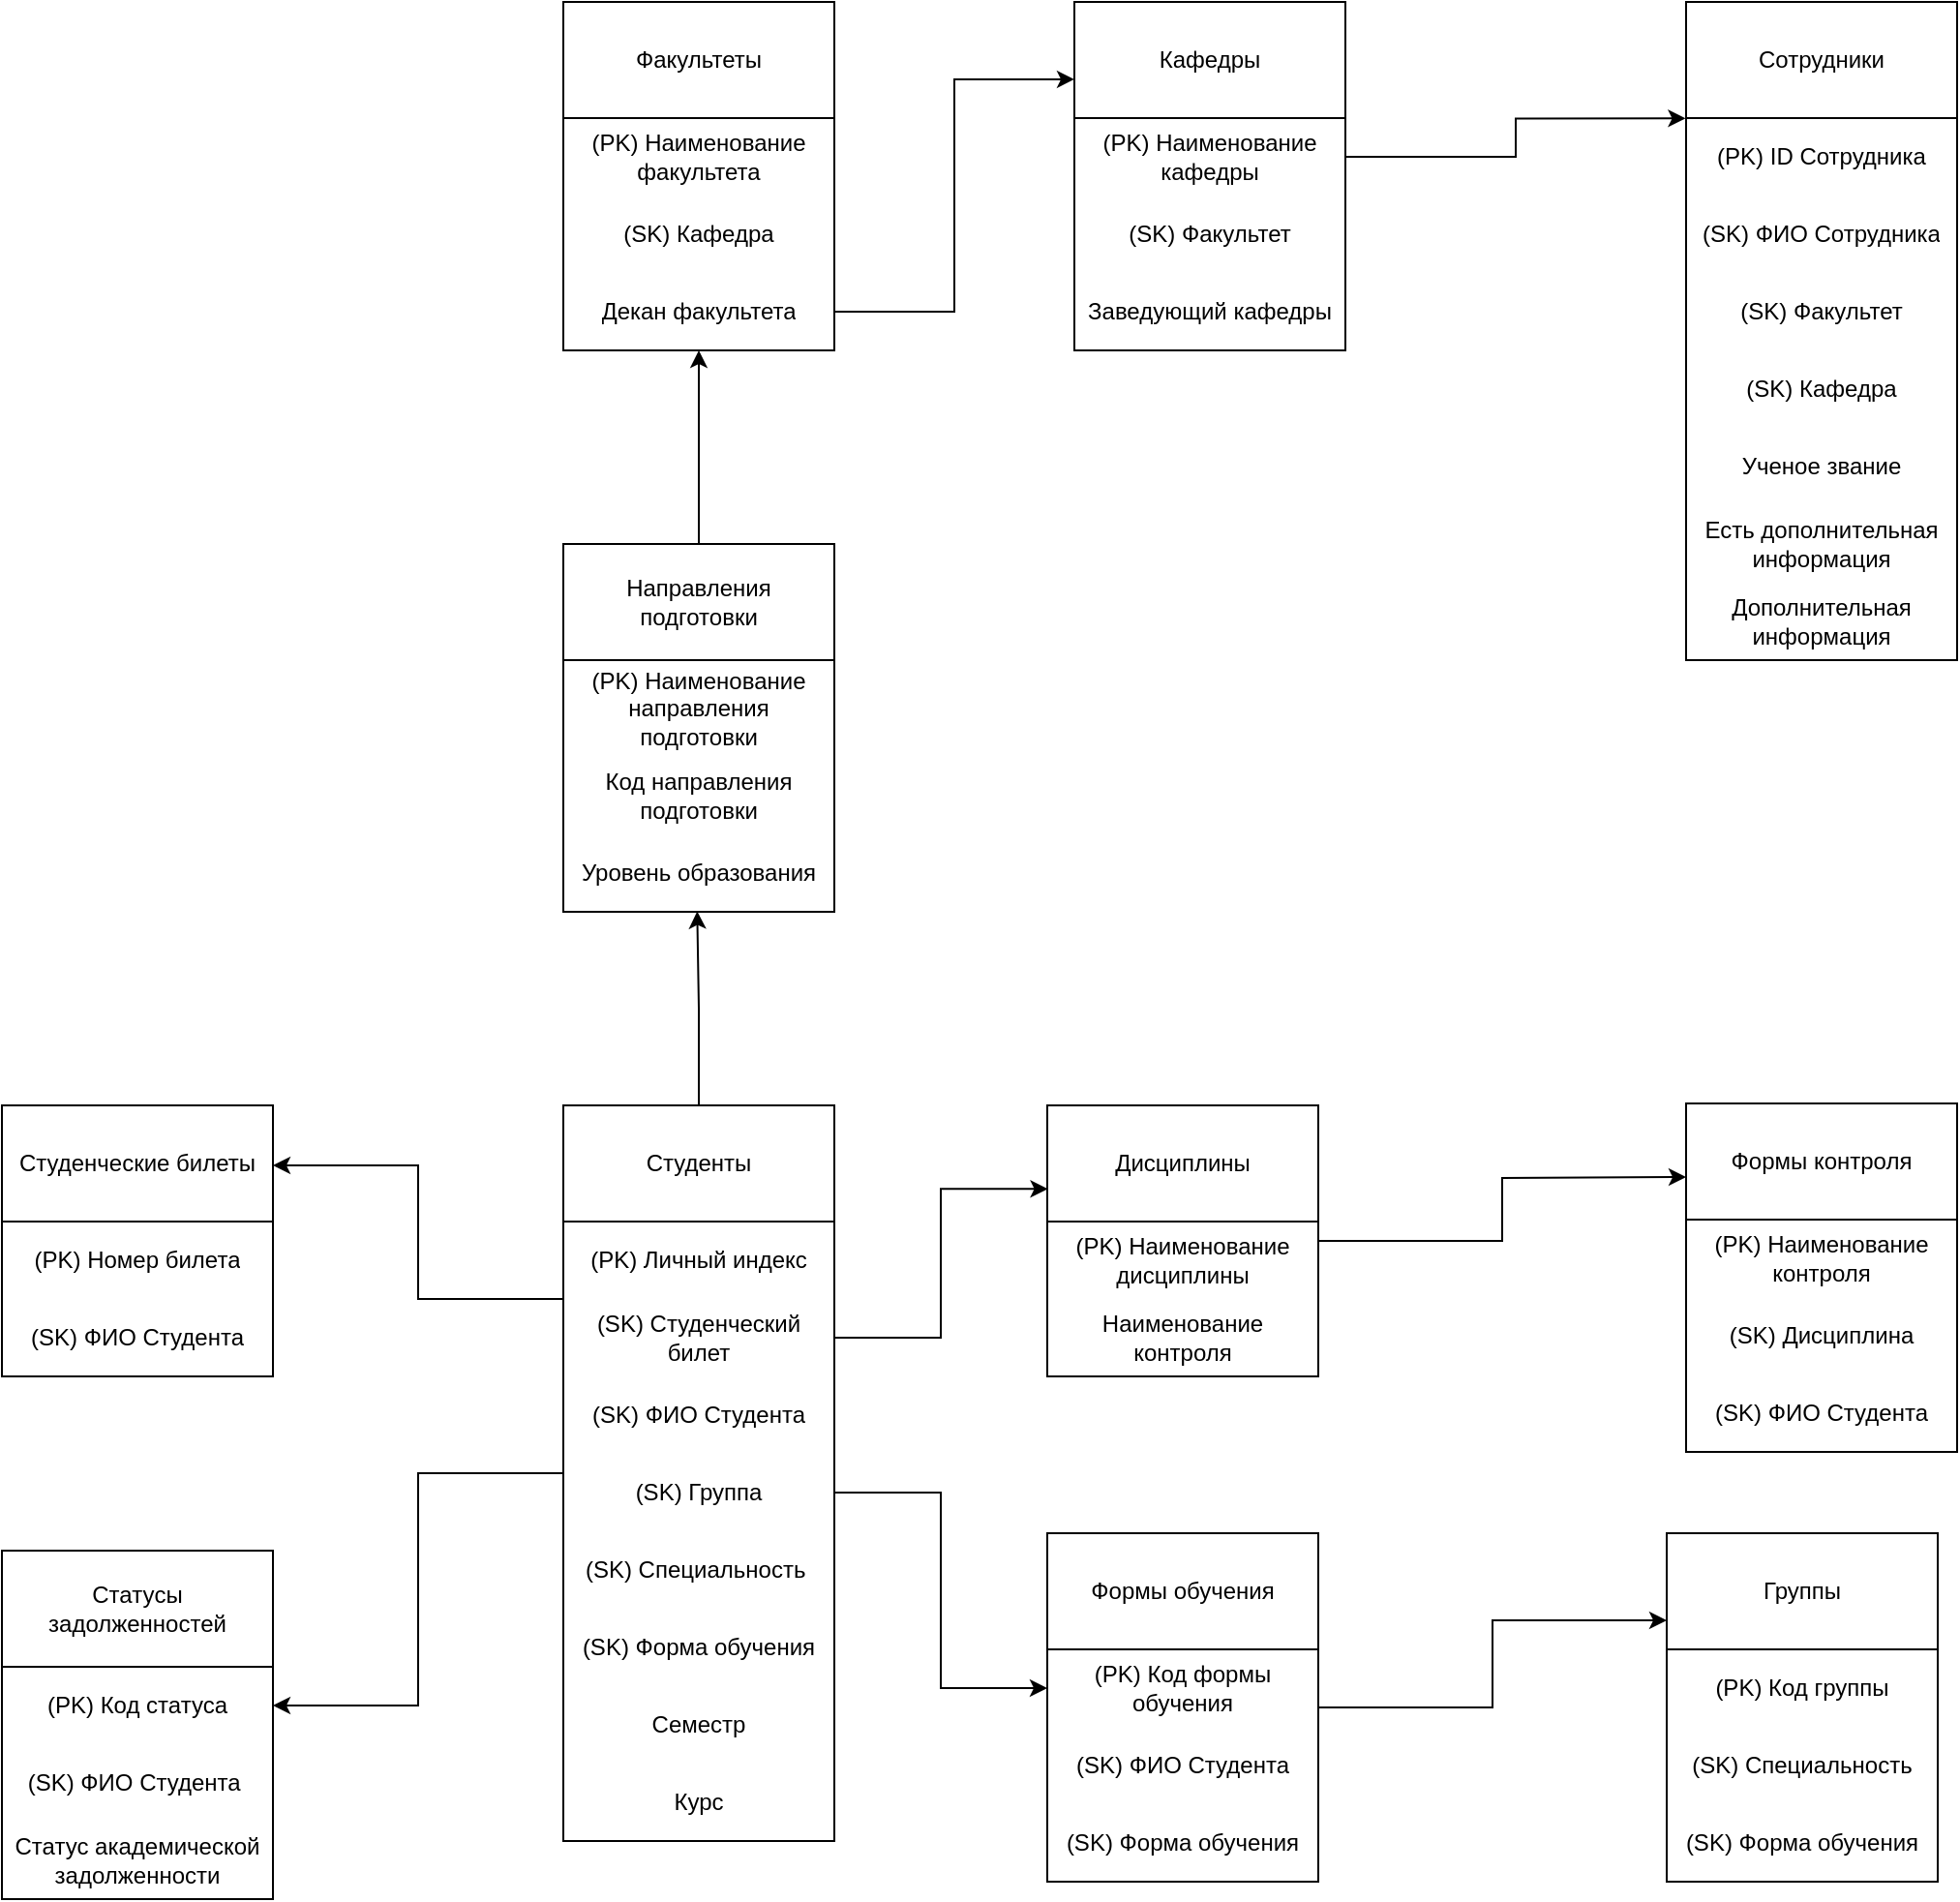 <mxfile version="27.0.3">
  <diagram name="Страница — 1" id="RM1HQVQ-ACgRqFmenf65">
    <mxGraphModel dx="2339" dy="2001" grid="1" gridSize="10" guides="1" tooltips="1" connect="1" arrows="1" fold="1" page="1" pageScale="1" pageWidth="827" pageHeight="1169" math="0" shadow="0">
      <root>
        <mxCell id="0" />
        <mxCell id="1" parent="0" />
        <mxCell id="07Oq3XS_FDAB7F_KS3l3-8" value="Группы" style="swimlane;fontStyle=0;childLayout=stackLayout;horizontal=1;startSize=60;horizontalStack=0;resizeParent=1;resizeParentMax=0;resizeLast=0;collapsible=1;marginBottom=0;whiteSpace=wrap;html=1;align=center;" parent="1" vertex="1">
          <mxGeometry x="720" y="-329" width="140" height="180" as="geometry" />
        </mxCell>
        <mxCell id="07Oq3XS_FDAB7F_KS3l3-9" value="(PK) Код группы" style="text;strokeColor=none;fillColor=none;align=center;verticalAlign=middle;spacingLeft=4;spacingRight=4;overflow=hidden;points=[[0,0.5],[1,0.5]];portConstraint=eastwest;rotatable=0;whiteSpace=wrap;html=1;" parent="07Oq3XS_FDAB7F_KS3l3-8" vertex="1">
          <mxGeometry y="60" width="140" height="40" as="geometry" />
        </mxCell>
        <mxCell id="07Oq3XS_FDAB7F_KS3l3-10" value="(SK)&amp;nbsp;Специальность" style="text;strokeColor=none;fillColor=none;align=center;verticalAlign=middle;spacingLeft=4;spacingRight=4;overflow=hidden;points=[[0,0.5],[1,0.5]];portConstraint=eastwest;rotatable=0;whiteSpace=wrap;html=1;" parent="07Oq3XS_FDAB7F_KS3l3-8" vertex="1">
          <mxGeometry y="100" width="140" height="40" as="geometry" />
        </mxCell>
        <mxCell id="07Oq3XS_FDAB7F_KS3l3-71" value="(SK)&amp;nbsp;Форма обучения" style="text;strokeColor=none;fillColor=none;align=center;verticalAlign=middle;spacingLeft=4;spacingRight=4;overflow=hidden;points=[[0,0.5],[1,0.5]];portConstraint=eastwest;rotatable=0;whiteSpace=wrap;html=1;" parent="07Oq3XS_FDAB7F_KS3l3-8" vertex="1">
          <mxGeometry y="140" width="140" height="40" as="geometry" />
        </mxCell>
        <mxCell id="PxU2nwO3hG_xFeWPuz_U-3" style="edgeStyle=orthogonalEdgeStyle;rounded=0;orthogonalLoop=1;jettySize=auto;html=1;entryX=0;entryY=0.5;entryDx=0;entryDy=0;" edge="1" parent="1" source="07Oq3XS_FDAB7F_KS3l3-11" target="2jsNtga7JRwTBQeUCgVW-2">
          <mxGeometry relative="1" as="geometry">
            <Array as="points">
              <mxPoint x="345" y="-350" />
              <mxPoint x="345" y="-249" />
            </Array>
          </mxGeometry>
        </mxCell>
        <mxCell id="PxU2nwO3hG_xFeWPuz_U-7" style="edgeStyle=orthogonalEdgeStyle;rounded=0;orthogonalLoop=1;jettySize=auto;html=1;" edge="1" parent="1" source="07Oq3XS_FDAB7F_KS3l3-11" target="07Oq3XS_FDAB7F_KS3l3-30">
          <mxGeometry relative="1" as="geometry" />
        </mxCell>
        <mxCell id="07Oq3XS_FDAB7F_KS3l3-11" value="Студенты" style="swimlane;fontStyle=0;childLayout=stackLayout;horizontal=1;startSize=60;horizontalStack=0;resizeParent=1;resizeParentMax=0;resizeLast=0;collapsible=1;marginBottom=0;whiteSpace=wrap;html=1;align=center;" parent="1" vertex="1">
          <mxGeometry x="150" y="-550" width="140" height="380" as="geometry" />
        </mxCell>
        <mxCell id="c0aiVYKnJsTtHmroPYw6-22" value="(PK) Личный индекс" style="text;strokeColor=none;fillColor=none;align=center;verticalAlign=middle;spacingLeft=4;spacingRight=4;overflow=hidden;points=[[0,0.5],[1,0.5]];portConstraint=eastwest;rotatable=0;whiteSpace=wrap;html=1;" parent="07Oq3XS_FDAB7F_KS3l3-11" vertex="1">
          <mxGeometry y="60" width="140" height="40" as="geometry" />
        </mxCell>
        <mxCell id="07Oq3XS_FDAB7F_KS3l3-13" value="(SK)&amp;nbsp;Студенческий билет" style="text;strokeColor=none;fillColor=none;align=center;verticalAlign=middle;spacingLeft=4;spacingRight=4;overflow=hidden;points=[[0,0.5],[1,0.5]];portConstraint=eastwest;rotatable=0;whiteSpace=wrap;html=1;" parent="07Oq3XS_FDAB7F_KS3l3-11" vertex="1">
          <mxGeometry y="100" width="140" height="40" as="geometry" />
        </mxCell>
        <mxCell id="07Oq3XS_FDAB7F_KS3l3-67" value="(SK) ФИО Студента" style="text;strokeColor=none;fillColor=none;align=center;verticalAlign=middle;spacingLeft=4;spacingRight=4;overflow=hidden;points=[[0,0.5],[1,0.5]];portConstraint=eastwest;rotatable=0;whiteSpace=wrap;html=1;" parent="07Oq3XS_FDAB7F_KS3l3-11" vertex="1">
          <mxGeometry y="140" width="140" height="40" as="geometry" />
        </mxCell>
        <mxCell id="07Oq3XS_FDAB7F_KS3l3-65" value="(SK) Группа" style="text;strokeColor=none;fillColor=none;align=center;verticalAlign=middle;spacingLeft=4;spacingRight=4;overflow=hidden;points=[[0,0.5],[1,0.5]];portConstraint=eastwest;rotatable=0;whiteSpace=wrap;html=1;" parent="07Oq3XS_FDAB7F_KS3l3-11" vertex="1">
          <mxGeometry y="180" width="140" height="40" as="geometry" />
        </mxCell>
        <mxCell id="07Oq3XS_FDAB7F_KS3l3-69" value="(SK) Специальность&amp;nbsp;" style="text;strokeColor=none;fillColor=none;align=center;verticalAlign=middle;spacingLeft=4;spacingRight=4;overflow=hidden;points=[[0,0.5],[1,0.5]];portConstraint=eastwest;rotatable=0;whiteSpace=wrap;html=1;" parent="07Oq3XS_FDAB7F_KS3l3-11" vertex="1">
          <mxGeometry y="220" width="140" height="40" as="geometry" />
        </mxCell>
        <mxCell id="eSvQvdiThqrzmIeAnb6p-1" value="(SK)&amp;nbsp;Форма обучения" style="text;strokeColor=none;fillColor=none;align=center;verticalAlign=middle;spacingLeft=4;spacingRight=4;overflow=hidden;points=[[0,0.5],[1,0.5]];portConstraint=eastwest;rotatable=0;whiteSpace=wrap;html=1;" parent="07Oq3XS_FDAB7F_KS3l3-11" vertex="1">
          <mxGeometry y="260" width="140" height="40" as="geometry" />
        </mxCell>
        <mxCell id="07Oq3XS_FDAB7F_KS3l3-68" value="Семестр" style="text;strokeColor=none;fillColor=none;align=center;verticalAlign=middle;spacingLeft=4;spacingRight=4;overflow=hidden;points=[[0,0.5],[1,0.5]];portConstraint=eastwest;rotatable=0;whiteSpace=wrap;html=1;" parent="07Oq3XS_FDAB7F_KS3l3-11" vertex="1">
          <mxGeometry y="300" width="140" height="40" as="geometry" />
        </mxCell>
        <mxCell id="eSvQvdiThqrzmIeAnb6p-2" value="Курс" style="text;strokeColor=none;fillColor=none;align=center;verticalAlign=middle;spacingLeft=4;spacingRight=4;overflow=hidden;points=[[0,0.5],[1,0.5]];portConstraint=eastwest;rotatable=0;whiteSpace=wrap;html=1;" parent="07Oq3XS_FDAB7F_KS3l3-11" vertex="1">
          <mxGeometry y="340" width="140" height="40" as="geometry" />
        </mxCell>
        <mxCell id="07Oq3XS_FDAB7F_KS3l3-14" value="Сотрудники" style="swimlane;fontStyle=0;childLayout=stackLayout;horizontal=1;startSize=60;horizontalStack=0;resizeParent=1;resizeParentMax=0;resizeLast=0;collapsible=1;marginBottom=0;whiteSpace=wrap;html=1;align=center;" parent="1" vertex="1">
          <mxGeometry x="730" y="-1120" width="140" height="340" as="geometry" />
        </mxCell>
        <mxCell id="PxU2nwO3hG_xFeWPuz_U-1" value="(PK) ID Сотрудника" style="text;strokeColor=none;fillColor=none;align=center;verticalAlign=middle;spacingLeft=4;spacingRight=4;overflow=hidden;points=[[0,0.5],[1,0.5]];portConstraint=eastwest;rotatable=0;whiteSpace=wrap;html=1;" vertex="1" parent="07Oq3XS_FDAB7F_KS3l3-14">
          <mxGeometry y="60" width="140" height="40" as="geometry" />
        </mxCell>
        <mxCell id="07Oq3XS_FDAB7F_KS3l3-15" value="(SK) ФИО Сотрудника" style="text;strokeColor=none;fillColor=none;align=center;verticalAlign=middle;spacingLeft=4;spacingRight=4;overflow=hidden;points=[[0,0.5],[1,0.5]];portConstraint=eastwest;rotatable=0;whiteSpace=wrap;html=1;" parent="07Oq3XS_FDAB7F_KS3l3-14" vertex="1">
          <mxGeometry y="100" width="140" height="40" as="geometry" />
        </mxCell>
        <mxCell id="w6pJ38PBlBgNkQdBBUx--1" value="(SK) Факультет" style="text;strokeColor=none;fillColor=none;align=center;verticalAlign=middle;spacingLeft=4;spacingRight=4;overflow=hidden;points=[[0,0.5],[1,0.5]];portConstraint=eastwest;rotatable=0;whiteSpace=wrap;html=1;" parent="07Oq3XS_FDAB7F_KS3l3-14" vertex="1">
          <mxGeometry y="140" width="140" height="40" as="geometry" />
        </mxCell>
        <mxCell id="07Oq3XS_FDAB7F_KS3l3-16" value="(SK) Кафедра" style="text;strokeColor=none;fillColor=none;align=center;verticalAlign=middle;spacingLeft=4;spacingRight=4;overflow=hidden;points=[[0,0.5],[1,0.5]];portConstraint=eastwest;rotatable=0;whiteSpace=wrap;html=1;" parent="07Oq3XS_FDAB7F_KS3l3-14" vertex="1">
          <mxGeometry y="180" width="140" height="40" as="geometry" />
        </mxCell>
        <mxCell id="c0aiVYKnJsTtHmroPYw6-4" value="Ученое звание" style="text;strokeColor=none;fillColor=none;align=center;verticalAlign=middle;spacingLeft=4;spacingRight=4;overflow=hidden;points=[[0,0.5],[1,0.5]];portConstraint=eastwest;rotatable=0;whiteSpace=wrap;html=1;" parent="07Oq3XS_FDAB7F_KS3l3-14" vertex="1">
          <mxGeometry y="220" width="140" height="40" as="geometry" />
        </mxCell>
        <mxCell id="PxU2nwO3hG_xFeWPuz_U-8" value="Есть дополнительная информация" style="text;strokeColor=none;fillColor=none;align=center;verticalAlign=middle;spacingLeft=4;spacingRight=4;overflow=hidden;points=[[0,0.5],[1,0.5]];portConstraint=eastwest;rotatable=0;whiteSpace=wrap;html=1;" vertex="1" parent="07Oq3XS_FDAB7F_KS3l3-14">
          <mxGeometry y="260" width="140" height="40" as="geometry" />
        </mxCell>
        <mxCell id="PxU2nwO3hG_xFeWPuz_U-9" value="Дополнительная информация" style="text;strokeColor=none;fillColor=none;align=center;verticalAlign=middle;spacingLeft=4;spacingRight=4;overflow=hidden;points=[[0,0.5],[1,0.5]];portConstraint=eastwest;rotatable=0;whiteSpace=wrap;html=1;" vertex="1" parent="07Oq3XS_FDAB7F_KS3l3-14">
          <mxGeometry y="300" width="140" height="40" as="geometry" />
        </mxCell>
        <mxCell id="07Oq3XS_FDAB7F_KS3l3-17" value="Дисциплины" style="swimlane;fontStyle=0;childLayout=stackLayout;horizontal=1;startSize=60;horizontalStack=0;resizeParent=1;resizeParentMax=0;resizeLast=0;collapsible=1;marginBottom=0;whiteSpace=wrap;html=1;align=center;" parent="1" vertex="1">
          <mxGeometry x="400" y="-550" width="140" height="140" as="geometry" />
        </mxCell>
        <mxCell id="07Oq3XS_FDAB7F_KS3l3-18" value="(PK) Наименование дисциплины" style="text;strokeColor=none;fillColor=none;align=center;verticalAlign=middle;spacingLeft=4;spacingRight=4;overflow=hidden;points=[[0,0.5],[1,0.5]];portConstraint=eastwest;rotatable=0;whiteSpace=wrap;html=1;" parent="07Oq3XS_FDAB7F_KS3l3-17" vertex="1">
          <mxGeometry y="60" width="140" height="40" as="geometry" />
        </mxCell>
        <mxCell id="07Oq3XS_FDAB7F_KS3l3-19" value="Наименование контроля" style="text;strokeColor=none;fillColor=none;align=center;verticalAlign=middle;spacingLeft=4;spacingRight=4;overflow=hidden;points=[[0,0.5],[1,0.5]];portConstraint=eastwest;rotatable=0;whiteSpace=wrap;html=1;" parent="07Oq3XS_FDAB7F_KS3l3-17" vertex="1">
          <mxGeometry y="100" width="140" height="40" as="geometry" />
        </mxCell>
        <mxCell id="07Oq3XS_FDAB7F_KS3l3-20" value="Факультеты" style="swimlane;fontStyle=0;childLayout=stackLayout;horizontal=1;startSize=60;horizontalStack=0;resizeParent=1;resizeParentMax=0;resizeLast=0;collapsible=1;marginBottom=0;whiteSpace=wrap;html=1;align=center;" parent="1" vertex="1">
          <mxGeometry x="150" y="-1120" width="140" height="180" as="geometry" />
        </mxCell>
        <mxCell id="07Oq3XS_FDAB7F_KS3l3-21" value="(PK)&amp;nbsp;Наименование факультета" style="text;strokeColor=none;fillColor=none;align=center;verticalAlign=middle;spacingLeft=4;spacingRight=4;overflow=hidden;points=[[0,0.5],[1,0.5]];portConstraint=eastwest;rotatable=0;whiteSpace=wrap;html=1;" parent="07Oq3XS_FDAB7F_KS3l3-20" vertex="1">
          <mxGeometry y="60" width="140" height="40" as="geometry" />
        </mxCell>
        <mxCell id="eSvQvdiThqrzmIeAnb6p-5" value="(SK) Кафедра" style="text;strokeColor=none;fillColor=none;align=center;verticalAlign=middle;spacingLeft=4;spacingRight=4;overflow=hidden;points=[[0,0.5],[1,0.5]];portConstraint=eastwest;rotatable=0;whiteSpace=wrap;html=1;" parent="07Oq3XS_FDAB7F_KS3l3-20" vertex="1">
          <mxGeometry y="100" width="140" height="40" as="geometry" />
        </mxCell>
        <mxCell id="07Oq3XS_FDAB7F_KS3l3-72" value="Декан факультета" style="text;strokeColor=none;fillColor=none;align=center;verticalAlign=middle;spacingLeft=4;spacingRight=4;overflow=hidden;points=[[0,0.5],[1,0.5]];portConstraint=eastwest;rotatable=0;whiteSpace=wrap;html=1;" parent="07Oq3XS_FDAB7F_KS3l3-20" vertex="1">
          <mxGeometry y="140" width="140" height="40" as="geometry" />
        </mxCell>
        <mxCell id="07Oq3XS_FDAB7F_KS3l3-23" value="Направления подготовки" style="swimlane;fontStyle=0;childLayout=stackLayout;horizontal=1;startSize=60;horizontalStack=0;resizeParent=1;resizeParentMax=0;resizeLast=0;collapsible=1;marginBottom=0;whiteSpace=wrap;html=1;align=center;" parent="1" vertex="1">
          <mxGeometry x="150" y="-840" width="140" height="190" as="geometry" />
        </mxCell>
        <mxCell id="07Oq3XS_FDAB7F_KS3l3-24" value="(PK) Наименование направления подготовки" style="text;strokeColor=none;fillColor=none;align=center;verticalAlign=middle;spacingLeft=4;spacingRight=4;overflow=hidden;points=[[0,0.5],[1,0.5]];portConstraint=eastwest;rotatable=0;whiteSpace=wrap;html=1;" parent="07Oq3XS_FDAB7F_KS3l3-23" vertex="1">
          <mxGeometry y="60" width="140" height="50" as="geometry" />
        </mxCell>
        <mxCell id="07Oq3XS_FDAB7F_KS3l3-75" value="Код направления подготовки" style="text;strokeColor=none;fillColor=none;align=center;verticalAlign=middle;spacingLeft=4;spacingRight=4;overflow=hidden;points=[[0,0.5],[1,0.5]];portConstraint=eastwest;rotatable=0;whiteSpace=wrap;html=1;" parent="07Oq3XS_FDAB7F_KS3l3-23" vertex="1">
          <mxGeometry y="110" width="140" height="40" as="geometry" />
        </mxCell>
        <mxCell id="PxU2nwO3hG_xFeWPuz_U-5" value="Уровень образования" style="text;strokeColor=none;fillColor=none;align=center;verticalAlign=middle;spacingLeft=4;spacingRight=4;overflow=hidden;points=[[0,0.5],[1,0.5]];portConstraint=eastwest;rotatable=0;whiteSpace=wrap;html=1;" vertex="1" parent="07Oq3XS_FDAB7F_KS3l3-23">
          <mxGeometry y="150" width="140" height="40" as="geometry" />
        </mxCell>
        <mxCell id="07Oq3XS_FDAB7F_KS3l3-29" value="Статуcы задолженностей" style="swimlane;fontStyle=0;childLayout=stackLayout;horizontal=1;startSize=60;horizontalStack=0;resizeParent=1;resizeParentMax=0;resizeLast=0;collapsible=1;marginBottom=0;whiteSpace=wrap;html=1;align=center;" parent="1" vertex="1">
          <mxGeometry x="-140" y="-320" width="140" height="180" as="geometry" />
        </mxCell>
        <mxCell id="07Oq3XS_FDAB7F_KS3l3-30" value="(PK) Код статуса" style="text;strokeColor=none;fillColor=none;align=center;verticalAlign=middle;spacingLeft=4;spacingRight=4;overflow=hidden;points=[[0,0.5],[1,0.5]];portConstraint=eastwest;rotatable=0;whiteSpace=wrap;html=1;" parent="07Oq3XS_FDAB7F_KS3l3-29" vertex="1">
          <mxGeometry y="60" width="140" height="40" as="geometry" />
        </mxCell>
        <mxCell id="07Oq3XS_FDAB7F_KS3l3-31" value="(SK)&amp;nbsp;ФИО Студента&amp;nbsp;" style="text;strokeColor=none;fillColor=none;align=center;verticalAlign=middle;spacingLeft=4;spacingRight=4;overflow=hidden;points=[[0,0.5],[1,0.5]];portConstraint=eastwest;rotatable=0;whiteSpace=wrap;html=1;" parent="07Oq3XS_FDAB7F_KS3l3-29" vertex="1">
          <mxGeometry y="100" width="140" height="40" as="geometry" />
        </mxCell>
        <mxCell id="PxU2nwO3hG_xFeWPuz_U-2" value="Статус академической задолженности" style="text;strokeColor=none;fillColor=none;align=center;verticalAlign=middle;spacingLeft=4;spacingRight=4;overflow=hidden;points=[[0,0.5],[1,0.5]];portConstraint=eastwest;rotatable=0;whiteSpace=wrap;html=1;" vertex="1" parent="07Oq3XS_FDAB7F_KS3l3-29">
          <mxGeometry y="140" width="140" height="40" as="geometry" />
        </mxCell>
        <mxCell id="07Oq3XS_FDAB7F_KS3l3-35" value="Формы контроля" style="swimlane;fontStyle=0;childLayout=stackLayout;horizontal=1;startSize=60;horizontalStack=0;resizeParent=1;resizeParentMax=0;resizeLast=0;collapsible=1;marginBottom=0;whiteSpace=wrap;html=1;align=center;" parent="1" vertex="1">
          <mxGeometry x="730" y="-551" width="140" height="180" as="geometry" />
        </mxCell>
        <mxCell id="07Oq3XS_FDAB7F_KS3l3-36" value="(PK) Наименование контроля" style="text;strokeColor=none;fillColor=none;align=center;verticalAlign=middle;spacingLeft=4;spacingRight=4;overflow=hidden;points=[[0,0.5],[1,0.5]];portConstraint=eastwest;rotatable=0;whiteSpace=wrap;html=1;" parent="07Oq3XS_FDAB7F_KS3l3-35" vertex="1">
          <mxGeometry y="60" width="140" height="40" as="geometry" />
        </mxCell>
        <mxCell id="c0aiVYKnJsTtHmroPYw6-23" value="(SK) Дисциплина" style="text;strokeColor=none;fillColor=none;align=center;verticalAlign=middle;spacingLeft=4;spacingRight=4;overflow=hidden;points=[[0,0.5],[1,0.5]];portConstraint=eastwest;rotatable=0;whiteSpace=wrap;html=1;" parent="07Oq3XS_FDAB7F_KS3l3-35" vertex="1">
          <mxGeometry y="100" width="140" height="40" as="geometry" />
        </mxCell>
        <mxCell id="c0aiVYKnJsTtHmroPYw6-24" value="(SK) ФИО Студента" style="text;strokeColor=none;fillColor=none;align=center;verticalAlign=middle;spacingLeft=4;spacingRight=4;overflow=hidden;points=[[0,0.5],[1,0.5]];portConstraint=eastwest;rotatable=0;whiteSpace=wrap;html=1;" parent="07Oq3XS_FDAB7F_KS3l3-35" vertex="1">
          <mxGeometry y="140" width="140" height="40" as="geometry" />
        </mxCell>
        <mxCell id="c0aiVYKnJsTtHmroPYw6-5" value="Кафедры" style="swimlane;fontStyle=0;childLayout=stackLayout;horizontal=1;startSize=60;horizontalStack=0;resizeParent=1;resizeParentMax=0;resizeLast=0;collapsible=1;marginBottom=0;whiteSpace=wrap;html=1;align=center;" parent="1" vertex="1">
          <mxGeometry x="414" y="-1120" width="140" height="180" as="geometry" />
        </mxCell>
        <mxCell id="c0aiVYKnJsTtHmroPYw6-6" value="(PK) Наименование кафедры" style="text;strokeColor=none;fillColor=none;align=center;verticalAlign=middle;spacingLeft=4;spacingRight=4;overflow=hidden;points=[[0,0.5],[1,0.5]];portConstraint=eastwest;rotatable=0;whiteSpace=wrap;html=1;" parent="c0aiVYKnJsTtHmroPYw6-5" vertex="1">
          <mxGeometry y="60" width="140" height="40" as="geometry" />
        </mxCell>
        <mxCell id="c0aiVYKnJsTtHmroPYw6-9" value="(SK) Факультет" style="text;strokeColor=none;fillColor=none;align=center;verticalAlign=middle;spacingLeft=4;spacingRight=4;overflow=hidden;points=[[0,0.5],[1,0.5]];portConstraint=eastwest;rotatable=0;whiteSpace=wrap;html=1;" parent="c0aiVYKnJsTtHmroPYw6-5" vertex="1">
          <mxGeometry y="100" width="140" height="40" as="geometry" />
        </mxCell>
        <mxCell id="c0aiVYKnJsTtHmroPYw6-20" value="Заведующий кафедры" style="text;strokeColor=none;fillColor=none;align=center;verticalAlign=middle;spacingLeft=4;spacingRight=4;overflow=hidden;points=[[0,0.5],[1,0.5]];portConstraint=eastwest;rotatable=0;whiteSpace=wrap;html=1;" parent="c0aiVYKnJsTtHmroPYw6-5" vertex="1">
          <mxGeometry y="140" width="140" height="40" as="geometry" />
        </mxCell>
        <mxCell id="c0aiVYKnJsTtHmroPYw6-10" value="Студенческие билеты" style="swimlane;fontStyle=0;childLayout=stackLayout;horizontal=1;startSize=60;horizontalStack=0;resizeParent=1;resizeParentMax=0;resizeLast=0;collapsible=1;marginBottom=0;whiteSpace=wrap;html=1;align=center;" parent="1" vertex="1">
          <mxGeometry x="-140" y="-550" width="140" height="140" as="geometry" />
        </mxCell>
        <mxCell id="c0aiVYKnJsTtHmroPYw6-39" style="edgeStyle=orthogonalEdgeStyle;rounded=0;orthogonalLoop=1;jettySize=auto;html=1;align=center;" parent="c0aiVYKnJsTtHmroPYw6-10" source="07Oq3XS_FDAB7F_KS3l3-11" edge="1">
          <mxGeometry relative="1" as="geometry">
            <mxPoint x="140" y="31" as="targetPoint" />
            <Array as="points">
              <mxPoint x="215" y="100" />
              <mxPoint x="215" y="31" />
            </Array>
          </mxGeometry>
        </mxCell>
        <mxCell id="c0aiVYKnJsTtHmroPYw6-11" value="(PK) Номер билета" style="text;strokeColor=none;fillColor=none;align=center;verticalAlign=middle;spacingLeft=4;spacingRight=4;overflow=hidden;points=[[0,0.5],[1,0.5]];portConstraint=eastwest;rotatable=0;whiteSpace=wrap;html=1;" parent="c0aiVYKnJsTtHmroPYw6-10" vertex="1">
          <mxGeometry y="60" width="140" height="40" as="geometry" />
        </mxCell>
        <mxCell id="c0aiVYKnJsTtHmroPYw6-12" value="(SK) ФИО Студента" style="text;strokeColor=none;fillColor=none;align=center;verticalAlign=middle;spacingLeft=4;spacingRight=4;overflow=hidden;points=[[0,0.5],[1,0.5]];portConstraint=eastwest;rotatable=0;whiteSpace=wrap;html=1;" parent="c0aiVYKnJsTtHmroPYw6-10" vertex="1">
          <mxGeometry y="100" width="140" height="40" as="geometry" />
        </mxCell>
        <mxCell id="c0aiVYKnJsTtHmroPYw6-35" style="edgeStyle=orthogonalEdgeStyle;rounded=0;orthogonalLoop=1;jettySize=auto;html=1;align=center;" parent="1" source="07Oq3XS_FDAB7F_KS3l3-17" edge="1">
          <mxGeometry relative="1" as="geometry">
            <mxPoint x="730" y="-513" as="targetPoint" />
          </mxGeometry>
        </mxCell>
        <mxCell id="c0aiVYKnJsTtHmroPYw6-42" style="edgeStyle=orthogonalEdgeStyle;rounded=0;orthogonalLoop=1;jettySize=auto;html=1;entryX=0;entryY=0.222;entryDx=0;entryDy=0;entryPerimeter=0;align=center;" parent="1" source="07Oq3XS_FDAB7F_KS3l3-72" target="c0aiVYKnJsTtHmroPYw6-5" edge="1">
          <mxGeometry relative="1" as="geometry" />
        </mxCell>
        <mxCell id="c0aiVYKnJsTtHmroPYw6-43" style="edgeStyle=orthogonalEdgeStyle;rounded=0;orthogonalLoop=1;jettySize=auto;html=1;entryX=-0.002;entryY=0.177;entryDx=0;entryDy=0;entryPerimeter=0;align=center;" parent="1" source="c0aiVYKnJsTtHmroPYw6-6" target="07Oq3XS_FDAB7F_KS3l3-14" edge="1">
          <mxGeometry relative="1" as="geometry" />
        </mxCell>
        <mxCell id="ItPyFJTBaBHkmaP25j5d-2" style="edgeStyle=orthogonalEdgeStyle;rounded=0;orthogonalLoop=1;jettySize=auto;html=1;entryX=0.002;entryY=0.308;entryDx=0;entryDy=0;entryPerimeter=0;" parent="1" source="07Oq3XS_FDAB7F_KS3l3-11" target="07Oq3XS_FDAB7F_KS3l3-17" edge="1">
          <mxGeometry relative="1" as="geometry">
            <Array as="points">
              <mxPoint x="345" y="-430" />
              <mxPoint x="345" y="-507" />
            </Array>
          </mxGeometry>
        </mxCell>
        <mxCell id="ItPyFJTBaBHkmaP25j5d-3" style="edgeStyle=orthogonalEdgeStyle;rounded=0;orthogonalLoop=1;jettySize=auto;html=1;" parent="1" source="07Oq3XS_FDAB7F_KS3l3-23" edge="1">
          <mxGeometry relative="1" as="geometry">
            <mxPoint x="220" y="-940" as="targetPoint" />
          </mxGeometry>
        </mxCell>
        <mxCell id="PxU2nwO3hG_xFeWPuz_U-4" style="edgeStyle=orthogonalEdgeStyle;rounded=0;orthogonalLoop=1;jettySize=auto;html=1;entryX=0;entryY=0.25;entryDx=0;entryDy=0;" edge="1" parent="1" source="2jsNtga7JRwTBQeUCgVW-1" target="07Oq3XS_FDAB7F_KS3l3-8">
          <mxGeometry relative="1" as="geometry" />
        </mxCell>
        <mxCell id="2jsNtga7JRwTBQeUCgVW-1" value="Формы обучения" style="swimlane;fontStyle=0;childLayout=stackLayout;horizontal=1;startSize=60;horizontalStack=0;resizeParent=1;resizeParentMax=0;resizeLast=0;collapsible=1;marginBottom=0;whiteSpace=wrap;html=1;align=center;" parent="1" vertex="1">
          <mxGeometry x="400" y="-329" width="140" height="180" as="geometry" />
        </mxCell>
        <mxCell id="2jsNtga7JRwTBQeUCgVW-2" value="(PK) Код формы обучения" style="text;strokeColor=none;fillColor=none;align=center;verticalAlign=middle;spacingLeft=4;spacingRight=4;overflow=hidden;points=[[0,0.5],[1,0.5]];portConstraint=eastwest;rotatable=0;whiteSpace=wrap;html=1;" parent="2jsNtga7JRwTBQeUCgVW-1" vertex="1">
          <mxGeometry y="60" width="140" height="40" as="geometry" />
        </mxCell>
        <mxCell id="2jsNtga7JRwTBQeUCgVW-3" value="(SK) ФИО Студента" style="text;strokeColor=none;fillColor=none;align=center;verticalAlign=middle;spacingLeft=4;spacingRight=4;overflow=hidden;points=[[0,0.5],[1,0.5]];portConstraint=eastwest;rotatable=0;whiteSpace=wrap;html=1;" parent="2jsNtga7JRwTBQeUCgVW-1" vertex="1">
          <mxGeometry y="100" width="140" height="40" as="geometry" />
        </mxCell>
        <mxCell id="2jsNtga7JRwTBQeUCgVW-4" value="(SK)&amp;nbsp;Форма обучения" style="text;strokeColor=none;fillColor=none;align=center;verticalAlign=middle;spacingLeft=4;spacingRight=4;overflow=hidden;points=[[0,0.5],[1,0.5]];portConstraint=eastwest;rotatable=0;whiteSpace=wrap;html=1;" parent="2jsNtga7JRwTBQeUCgVW-1" vertex="1">
          <mxGeometry y="140" width="140" height="40" as="geometry" />
        </mxCell>
        <mxCell id="PxU2nwO3hG_xFeWPuz_U-6" style="edgeStyle=orthogonalEdgeStyle;rounded=0;orthogonalLoop=1;jettySize=auto;html=1;entryX=0.494;entryY=0.994;entryDx=0;entryDy=0;entryPerimeter=0;" edge="1" parent="1" source="07Oq3XS_FDAB7F_KS3l3-11" target="PxU2nwO3hG_xFeWPuz_U-5">
          <mxGeometry relative="1" as="geometry" />
        </mxCell>
      </root>
    </mxGraphModel>
  </diagram>
</mxfile>
